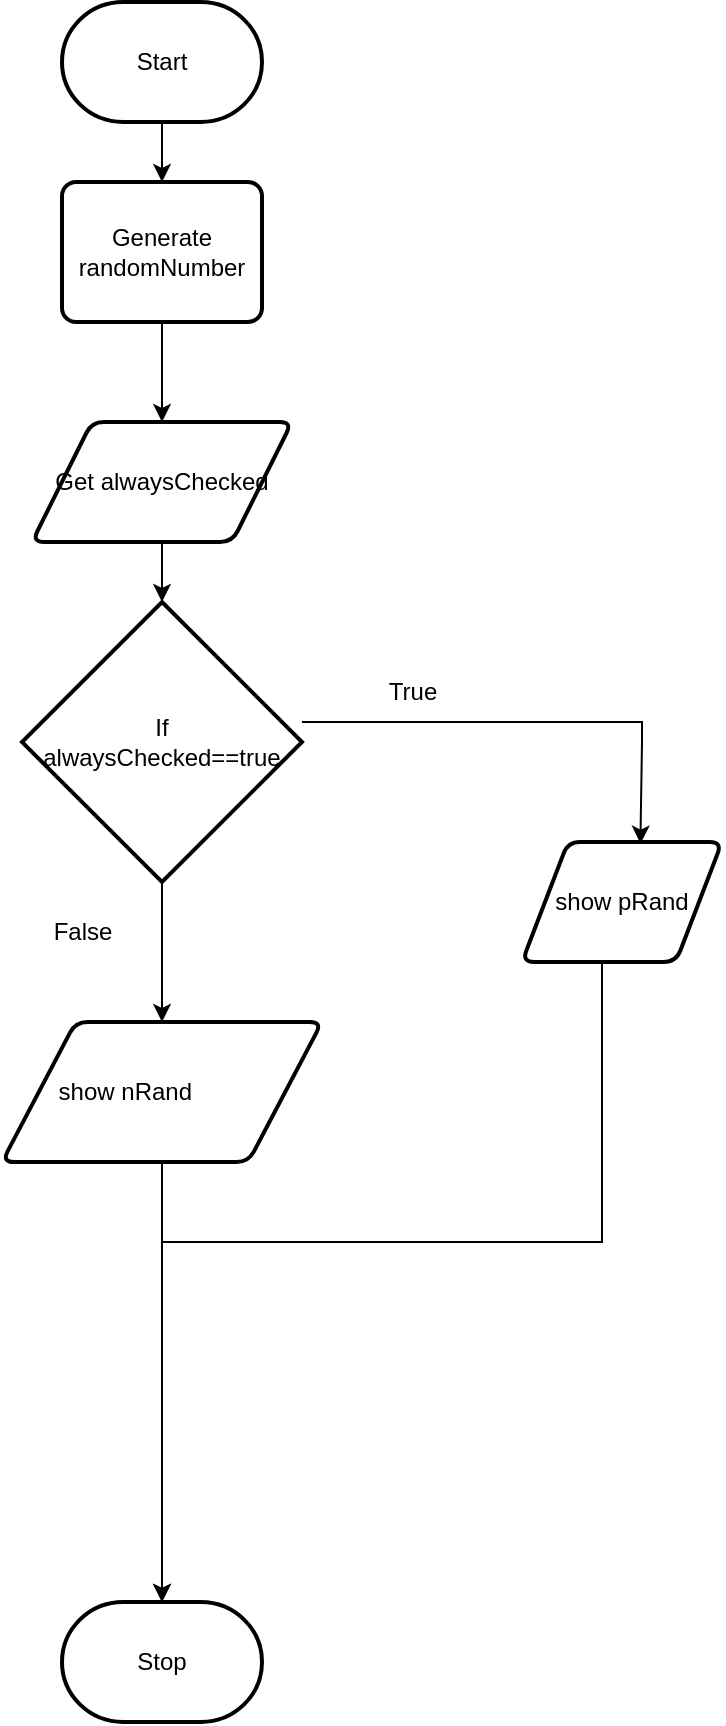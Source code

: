 <mxfile>
    <diagram id="HIP3nbAZw_EuaXWnEj3U" name="Page-1">
        <mxGraphModel dx="846" dy="523" grid="1" gridSize="10" guides="1" tooltips="1" connect="1" arrows="1" fold="1" page="1" pageScale="1" pageWidth="850" pageHeight="1100" math="0" shadow="0">
            <root>
                <mxCell id="0"/>
                <mxCell id="1" parent="0"/>
                <mxCell id="28" style="edgeStyle=none;html=1;entryX=0.5;entryY=0;entryDx=0;entryDy=0;" edge="1" parent="1" source="29" target="31">
                    <mxGeometry relative="1" as="geometry">
                        <mxPoint x="110" y="360" as="targetPoint"/>
                    </mxGeometry>
                </mxCell>
                <mxCell id="29" value="Start" style="strokeWidth=2;html=1;shape=mxgraph.flowchart.terminator;whiteSpace=wrap;" vertex="1" parent="1">
                    <mxGeometry x="60" y="250" width="100" height="60" as="geometry"/>
                </mxCell>
                <mxCell id="30" style="edgeStyle=none;html=1;" edge="1" parent="1" source="31" target="33">
                    <mxGeometry relative="1" as="geometry"/>
                </mxCell>
                <mxCell id="31" value="Generate&lt;br&gt;randomNumber" style="rounded=1;whiteSpace=wrap;html=1;absoluteArcSize=1;arcSize=14;strokeWidth=2;" vertex="1" parent="1">
                    <mxGeometry x="60" y="340" width="100" height="70" as="geometry"/>
                </mxCell>
                <mxCell id="32" style="edgeStyle=none;html=1;entryX=0.5;entryY=0;entryDx=0;entryDy=0;entryPerimeter=0;" edge="1" parent="1" source="33" target="36">
                    <mxGeometry relative="1" as="geometry"/>
                </mxCell>
                <mxCell id="33" value="Get alwaysChecked" style="shape=parallelogram;html=1;strokeWidth=2;perimeter=parallelogramPerimeter;whiteSpace=wrap;rounded=1;arcSize=12;size=0.23;" vertex="1" parent="1">
                    <mxGeometry x="45" y="460" width="130" height="60" as="geometry"/>
                </mxCell>
                <mxCell id="35" style="edgeStyle=orthogonalEdgeStyle;shape=connector;rounded=0;html=1;labelBackgroundColor=default;strokeColor=default;fontFamily=Helvetica;fontSize=12;fontColor=default;endArrow=classic;entryX=0.592;entryY=0.014;entryDx=0;entryDy=0;entryPerimeter=0;" edge="1" parent="1" source="36" target="38">
                    <mxGeometry relative="1" as="geometry">
                        <mxPoint x="340" y="640" as="targetPoint"/>
                        <Array as="points">
                            <mxPoint x="350" y="610"/>
                            <mxPoint x="350" y="620"/>
                            <mxPoint x="349" y="620"/>
                        </Array>
                    </mxGeometry>
                </mxCell>
                <mxCell id="57" style="edgeStyle=orthogonalEdgeStyle;html=1;" edge="1" parent="1" source="36" target="45">
                    <mxGeometry relative="1" as="geometry"/>
                </mxCell>
                <mxCell id="36" value="If&lt;br&gt;alwaysChecked==true" style="strokeWidth=2;html=1;shape=mxgraph.flowchart.decision;whiteSpace=wrap;" vertex="1" parent="1">
                    <mxGeometry x="40" y="550" width="140" height="140" as="geometry"/>
                </mxCell>
                <mxCell id="37" style="edgeStyle=orthogonalEdgeStyle;shape=connector;rounded=0;html=1;labelBackgroundColor=default;strokeColor=default;fontFamily=Helvetica;fontSize=11;fontColor=default;endArrow=classic;entryX=0.5;entryY=0;entryDx=0;entryDy=0;entryPerimeter=0;" edge="1" parent="1" source="38" target="48">
                    <mxGeometry relative="1" as="geometry">
                        <Array as="points">
                            <mxPoint x="330" y="870"/>
                            <mxPoint x="110" y="870"/>
                            <mxPoint x="110" y="1030"/>
                        </Array>
                        <mxPoint x="110" y="1010" as="targetPoint"/>
                    </mxGeometry>
                </mxCell>
                <mxCell id="38" value="show pRand" style="shape=parallelogram;html=1;strokeWidth=2;perimeter=parallelogramPerimeter;whiteSpace=wrap;rounded=1;arcSize=12;size=0.23;" vertex="1" parent="1">
                    <mxGeometry x="290" y="670" width="100" height="60" as="geometry"/>
                </mxCell>
                <mxCell id="39" value="True" style="text;html=1;align=center;verticalAlign=middle;resizable=0;points=[];autosize=1;strokeColor=none;fillColor=none;" vertex="1" parent="1">
                    <mxGeometry x="210" y="580" width="50" height="30" as="geometry"/>
                </mxCell>
                <mxCell id="43" value="False" style="text;html=1;align=center;verticalAlign=middle;resizable=0;points=[];autosize=1;strokeColor=none;fillColor=none;fontSize=12;fontFamily=Helvetica;fontColor=default;" vertex="1" parent="1">
                    <mxGeometry x="45" y="700" width="50" height="30" as="geometry"/>
                </mxCell>
                <mxCell id="56" style="edgeStyle=orthogonalEdgeStyle;html=1;entryX=0.5;entryY=0;entryDx=0;entryDy=0;entryPerimeter=0;" edge="1" parent="1" source="45" target="48">
                    <mxGeometry relative="1" as="geometry"/>
                </mxCell>
                <mxCell id="45" value="show nRand&amp;nbsp; &amp;nbsp; &amp;nbsp; &amp;nbsp; &amp;nbsp; &amp;nbsp;" style="shape=parallelogram;html=1;strokeWidth=2;perimeter=parallelogramPerimeter;whiteSpace=wrap;rounded=1;arcSize=12;size=0.23;fontFamily=Helvetica;fontSize=12;fontColor=default;fillColor=none;gradientColor=none;" vertex="1" parent="1">
                    <mxGeometry x="30" y="760" width="160" height="70" as="geometry"/>
                </mxCell>
                <mxCell id="48" value="Stop" style="strokeWidth=2;html=1;shape=mxgraph.flowchart.terminator;whiteSpace=wrap;" vertex="1" parent="1">
                    <mxGeometry x="60" y="1050" width="100" height="60" as="geometry"/>
                </mxCell>
            </root>
        </mxGraphModel>
    </diagram>
</mxfile>